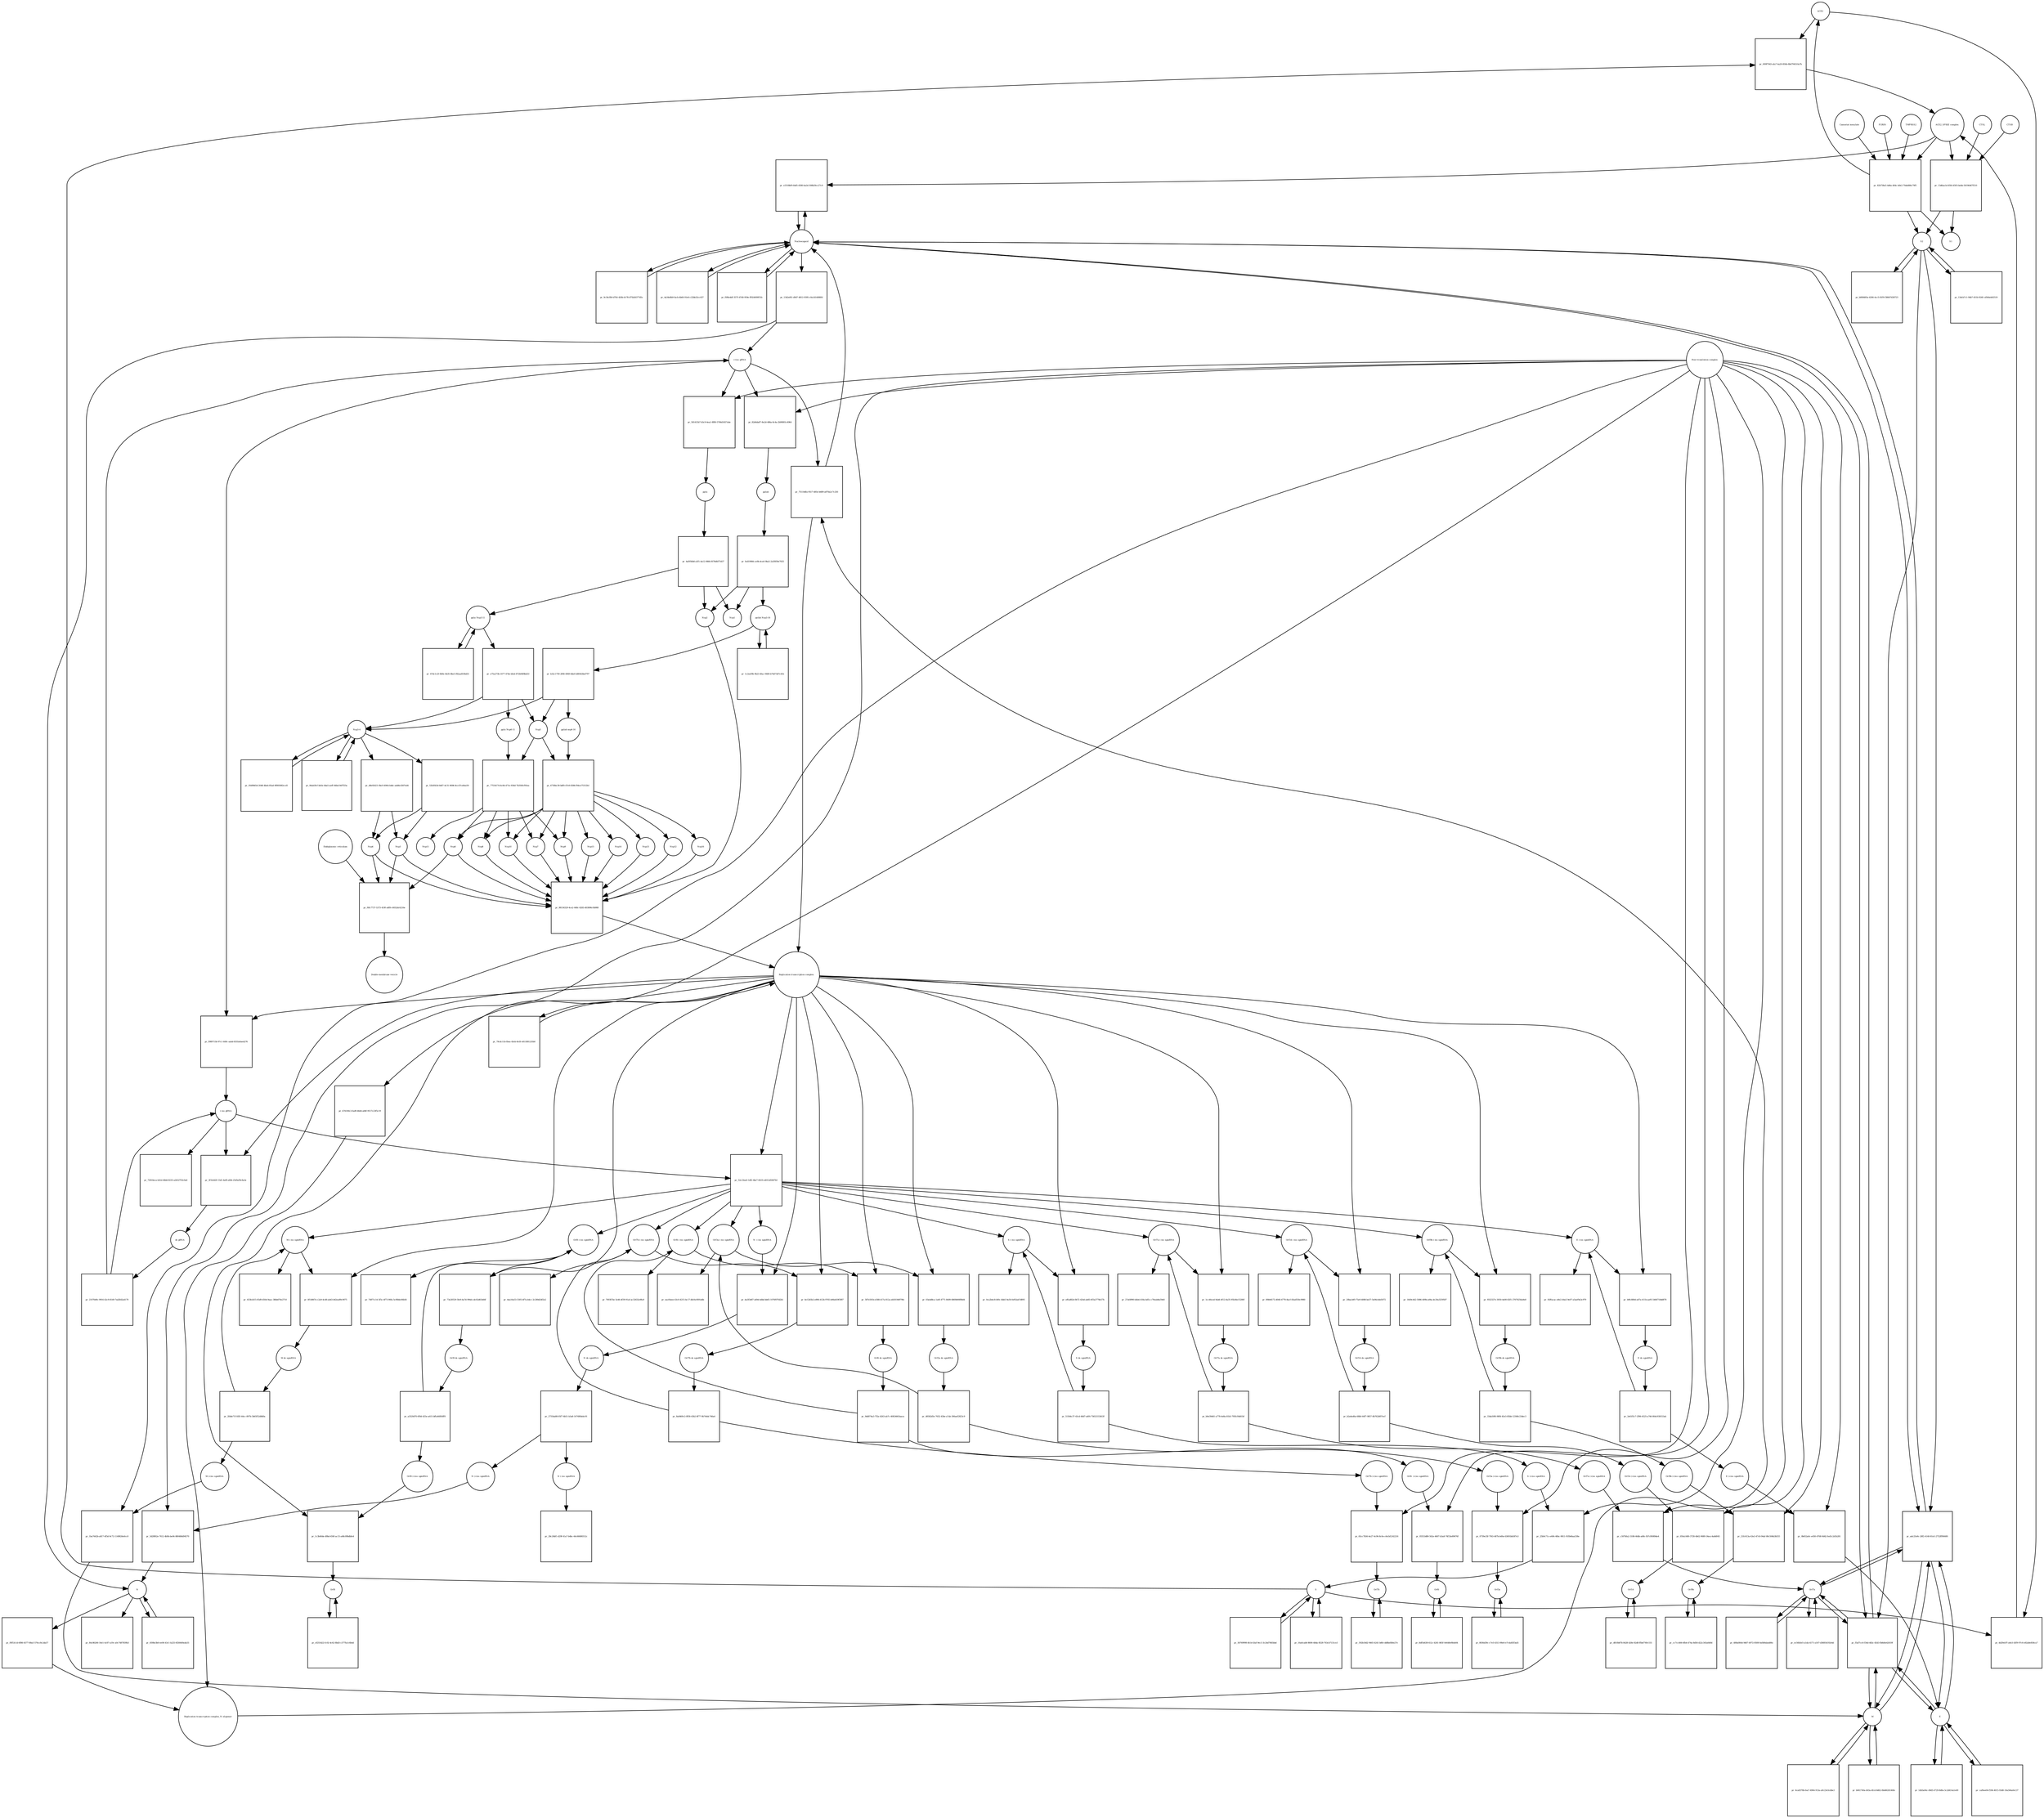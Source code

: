 strict digraph  {
ACE2 [annotation="", bipartite=0, cls=macromolecule, fontsize=4, label=ACE2, shape=circle];
"pr_009f7043-afa7-4a20-856b-8b4794510a7b" [annotation="", bipartite=1, cls=process, fontsize=4, label="pr_009f7043-afa7-4a20-856b-8b4794510a7b", shape=square];
"ACE2_SPIKE complex" [annotation="", bipartite=0, cls=complex, fontsize=4, label="ACE2_SPIKE complex", shape=circle];
S [annotation=urn_miriam_uniprot_P0DTC2, bipartite=0, cls=macromolecule, fontsize=4, label=S, shape=circle];
Nucleocapsid [annotation="urn_miriam_obo.go_GO%3A0019013", bipartite=0, cls=complex, fontsize=4, label=Nucleocapsid, shape=circle];
"pr_e3318bf9-64d5-4580-ba2d-308b29cc27c9" [annotation="", bipartite=1, cls=process, fontsize=4, label="pr_e3318bf9-64d5-4580-ba2d-308b29cc27c9", shape=square];
"pr_13d6aa1d-65fd-4503-bebb-56196467f210" [annotation="", bipartite=1, cls=process, fontsize=4, label="pr_13d6aa1d-65fd-4503-bebb-56196467f210", shape=square];
S2 [annotation=urn_miriam_interpro_IPR002552, bipartite=0, cls=macromolecule, fontsize=4, label=S2, shape=circle];
CTSB [annotation="", bipartite=0, cls=macromolecule, fontsize=4, label=CTSB, shape=circle];
CTSL [annotation="", bipartite=0, cls=macromolecule, fontsize=4, label=CTSL, shape=circle];
S1 [annotation=urn_miriam_interpro_IPR002551, bipartite=0, cls=macromolecule, fontsize=4, label=S1, shape=circle];
"pr_4d29eb7f-a6e3-43f9-97c6-e82a8e836ca7" [annotation="", bipartite=1, cls=process, fontsize=4, label="pr_4d29eb7f-a6e3-43f9-97c6-e82a8e836ca7", shape=square];
"pr_f5af7cc6-f34d-482c-8243-fb8d4e42619f" [annotation="", bipartite=1, cls=process, fontsize=4, label="pr_f5af7cc6-f34d-482c-8243-fb8d4e42619f", shape=square];
E [annotation=urn_miriam_uniprot_P0DTC4, bipartite=0, cls=macromolecule, fontsize=4, label=E, shape=circle];
M [annotation=urn_miriam_uniprot_P0DTC5, bipartite=0, cls=macromolecule, fontsize=4, label=M, shape=circle];
Orf7a [annotation=urn_miriam_uniprot_P0DTC7, bipartite=0, cls=macromolecule, fontsize=4, label=Orf7a, shape=circle];
"pr_1342ef61-d947-4812-9395-c0a1d14080fd" [annotation="", bipartite=1, cls=process, fontsize=4, label="pr_1342ef61-d947-4812-9395-c0a1d14080fd", shape=square];
"(+)ss gRNA" [annotation=urn_miriam_refseq_NC_045512, bipartite=0, cls="nucleic acid feature", fontsize=4, label="(+)ss gRNA", shape=circle];
N [annotation=urn_miriam_uniprot_P0DTC9, bipartite=0, cls="macromolecule multimer", fontsize=4, label=N, shape=circle];
"pr_9c34cfb9-d7b5-426b-b178-d75b26377d5c" [annotation="", bipartite=1, cls=process, fontsize=4, label="pr_9c34cfb9-d7b5-426b-b178-d75b26377d5c", shape=square];
"pr_4a34e8b9-facb-4b60-91e6-c22bb32cc437" [annotation="", bipartite=1, cls=process, fontsize=4, label="pr_4a34e8b9-facb-4b60-91e6-c22bb32cc437", shape=square];
"pr_84c86266-16e1-4c87-a19c-a0c7487839b3" [annotation="", bipartite=1, cls=process, fontsize=4, label="pr_84c86266-16e1-4c87-a19c-a0c7487839b3", shape=square];
"pr_659be3b0-ee06-43c1-b225-6f26649a4a55" [annotation="", bipartite=1, cls=process, fontsize=4, label="pr_659be3b0-ee06-43c1-b225-6f26649a4a55", shape=square];
"N (+)ss sgmRNA" [annotation=urn_miriam_ncbigene_43740575, bipartite=0, cls="nucleic acid feature", fontsize=4, label="N (+)ss sgmRNA", shape=circle];
"pr_5d28f62e-7612-4b9b-be04-880486d94570" [annotation="", bipartite=1, cls=process, fontsize=4, label="pr_5d28f62e-7612-4b9b-be04-880486d94570", shape=square];
"Host translation complex" [annotation="urn_miriam_obo.go_GO%3A0070992", bipartite=0, cls=complex, fontsize=4, label="Host translation complex", shape=circle];
"pr_f0f6e4df-3575-47d0-959e-ff024009f51b" [annotation="", bipartite=1, cls=process, fontsize=4, label="pr_f0f6e4df-3575-47d0-959e-ff024009f51b", shape=square];
"pr_82b738a5-4d6a-404c-b0e2-70de886c79f5" [annotation="", bipartite=1, cls=process, fontsize=4, label="pr_82b738a5-4d6a-404c-b0e2-70de886c79f5", shape=square];
FURIN [annotation="", bipartite=0, cls=macromolecule, fontsize=4, label=FURIN, shape=circle];
TMPRSS2 [annotation="", bipartite=0, cls=macromolecule, fontsize=4, label=TMPRSS2, shape=circle];
"Camostat mesylate" [annotation="urn_miriam_pubchem.compound_2536", bipartite=0, cls="simple chemical", fontsize=4, label="Camostat mesylate", shape=circle];
"pr_13dcb7c1-94b7-451b-924f-cd564eb02519" [annotation="", bipartite=1, cls=process, fontsize=4, label="pr_13dcb7c1-94b7-451b-924f-cd564eb02519", shape=square];
"Replication transcription complex_N oligomer" [annotation="", bipartite=0, cls=complex, fontsize=4, label="Replication transcription complex_N oligomer", shape=circle];
"pr_75110dfa-9517-485e-b689-a870a2c7c250" [annotation="", bipartite=1, cls=process, fontsize=4, label="pr_75110dfa-9517-485e-b689-a870a2c7c250", shape=square];
"Replication transcription complex" [annotation="", bipartite=0, cls=complex, fontsize=4, label="Replication transcription complex", shape=circle];
"pr_adc25e9c-28f2-4140-81e5-2752fff666f6" [annotation="", bipartite=1, cls=process, fontsize=4, label="pr_adc25e9c-28f2-4140-81e5-2752fff666f6", shape=square];
"pr_b808485a-4206-4cc5-81f9-f38607d38723" [annotation="", bipartite=1, cls=process, fontsize=4, label="pr_b808485a-4206-4cc5-81f9-f38607d38723", shape=square];
"pp1a Nsp3-11" [annotation=urn_miriam_uniprot_P0DTC1, bipartite=0, cls=macromolecule, fontsize=4, label="pp1a Nsp3-11", shape=circle];
"pr_e75a273b-1677-47de-bfed-872b04f8bd33" [annotation="", bipartite=1, cls=process, fontsize=4, label="pr_e75a273b-1677-47de-bfed-872b04f8bd33", shape=square];
"pp1a Nsp6-11" [annotation=urn_miriam_uniprot_P0DTC1, bipartite=0, cls=macromolecule, fontsize=4, label="pp1a Nsp6-11", shape=circle];
"Nsp3-4" [annotation="urn_miriam_ncbiprotein_YP_009725299|urn_miriam_ncbiprotein_YP_009725300", bipartite=0, cls=macromolecule, fontsize=4, label="Nsp3-4", shape=circle];
Nsp5 [annotation=urn_miriam_ncbiprotein_YP_009725301, bipartite=0, cls="macromolecule multimer", fontsize=4, label=Nsp5, shape=circle];
"Endoplasmic reticulum" [annotation="urn_miriam_obo.go_GO%3A0005783", bipartite=0, cls=complex, fontsize=4, label="Endoplasmic reticulum", shape=circle];
"pr_f6fc7737-5373-419f-a6f8-c6032dc6216e" [annotation="", bipartite=1, cls=process, fontsize=4, label="pr_f6fc7737-5373-419f-a6f8-c6032dc6216e", shape=square];
"Double-membrane vesicle" [annotation="urn_miriam_obo.go_GO%3A0039718", bipartite=0, cls=complex, fontsize=4, label="Double-membrane vesicle", shape=circle];
Nsp4 [annotation=urn_miriam_ncbiprotein_YP_009725300, bipartite=0, cls=macromolecule, fontsize=4, label=Nsp4, shape=circle];
Nsp3 [annotation=urn_miriam_ncbiprotein_YP_009725299, bipartite=0, cls=macromolecule, fontsize=4, label=Nsp3, shape=circle];
Nsp6 [annotation=urn_miriam_ncbiprotein_YP_009725302, bipartite=0, cls=macromolecule, fontsize=4, label=Nsp6, shape=circle];
"pr_47dc1c2f-0b9e-4b35-8be5-f82aa810bd31" [annotation="", bipartite=1, cls=process, fontsize=4, label="pr_47dc1c2f-0b9e-4b35-8be5-f82aa810bd31", shape=square];
"pr_93d9845d-2048-4beb-85ad-9f893082ccd1" [annotation="", bipartite=1, cls=process, fontsize=4, label="pr_93d9845d-2048-4beb-85ad-9f893082ccd1", shape=square];
"pp1ab Nsp3-16" [annotation=urn_miriam_uniprot_P0DTD1, bipartite=0, cls=macromolecule, fontsize=4, label="pp1ab Nsp3-16", shape=circle];
"pr_1c2eef0b-9b23-4fac-9480-b74d73d7c41b" [annotation="", bipartite=1, cls=process, fontsize=4, label="pr_1c2eef0b-9b23-4fac-9480-b74d73d7c41b", shape=square];
"pr_b32c1759-2f68-4949-8de0-b80443bef797" [annotation="", bipartite=1, cls=process, fontsize=4, label="pr_b32c1759-2f68-4949-8de0-b80443bef797", shape=square];
"pp1ab nsp6-16" [annotation=urn_miriam_uniprot_P0DTD1, bipartite=0, cls=macromolecule, fontsize=4, label="pp1ab nsp6-16", shape=circle];
"pr_6ca8378b-fea7-4964-913a-a9c23e5cdbe3" [annotation="", bipartite=1, cls=process, fontsize=4, label="pr_6ca8378b-fea7-4964-913a-a9c23e5cdbe3", shape=square];
"pr_1db5a04c-49d5-4729-8d0a-5c2d414a1e49" [annotation="", bipartite=1, cls=process, fontsize=4, label="pr_1db5a04c-49d5-4729-8d0a-5c2d414a1e49", shape=square];
"pr_16a0cab8-8606-48da-8528-763cb7131ce3" [annotation="", bipartite=1, cls=process, fontsize=4, label="pr_16a0cab8-8606-48da-8528-763cb7131ce3", shape=square];
"pr_b061740a-b03a-4fcd-8d62-0bd4626146fe" [annotation="", bipartite=1, cls=process, fontsize=4, label="pr_b061740a-b03a-4fcd-8d62-0bd4626146fe", shape=square];
"pr_caf6ee04-f594-4015-93d0-10a564a0e137" [annotation="", bipartite=1, cls=process, fontsize=4, label="pr_caf6ee04-f594-4015-93d0-10a564a0e137", shape=square];
"pr_56769998-4fcb-43af-9ec3-3c24d7845bbd" [annotation="", bipartite=1, cls=process, fontsize=4, label="pr_56769998-4fcb-43af-9ec3-3c24d7845bbd", shape=square];
"pr_488a0844-9d67-4972-8508-0a0b9aba486c" [annotation="", bipartite=1, cls=process, fontsize=4, label="pr_488a0844-9d67-4972-8508-0a0b9aba486c", shape=square];
Orf6 [annotation=urn_miriam_uniprot_P0DTC6, bipartite=0, cls=macromolecule, fontsize=4, label=Orf6, shape=circle];
"pr_8df5d438-612c-4261-865f-0e648e9b4e84" [annotation="", bipartite=1, cls=process, fontsize=4, label="pr_8df5d438-612c-4261-865f-0e648e9b4e84", shape=square];
Orf3a [annotation=urn_miriam_uniprot_P0DTC3, bipartite=0, cls=macromolecule, fontsize=4, label=Orf3a, shape=circle];
"pr_8036d39c-c7e5-4313-98e6-e7c4a83f3ad1" [annotation="", bipartite=1, cls=process, fontsize=4, label="pr_8036d39c-c7e5-4313-98e6-e7c4a83f3ad1", shape=square];
Orf8 [annotation=urn_miriam_uniprot_P0DTC8, bipartite=0, cls=macromolecule, fontsize=4, label=Orf8, shape=circle];
"pr_ef255422-fc02-4c62-8bd3-c377fa1c6b4d" [annotation="", bipartite=1, cls=process, fontsize=4, label="pr_ef255422-fc02-4c62-8bd3-c377fa1c6b4d", shape=square];
Orf9b [annotation=urn_miriam_uniprot_P0DTD2, bipartite=0, cls=macromolecule, fontsize=4, label=Orf9b, shape=circle];
"pr_cc7cc466-6fb4-474a-8d56-d22c345a0d0d" [annotation="", bipartite=1, cls=process, fontsize=4, label="pr_cc7cc466-6fb4-474a-8d56-d22c345a0d0d", shape=square];
Orf14 [annotation=urn_miriam_uniprot_P0DTD3, bipartite=0, cls=macromolecule, fontsize=4, label=Orf14, shape=circle];
"pr_d810b87b-8428-428e-82d8-ffbef749c155" [annotation="", bipartite=1, cls=process, fontsize=4, label="pr_d810b87b-8428-428e-82d8-ffbef749c155", shape=square];
Orf7b [annotation=urn_miriam_uniprot_P0DTD8, bipartite=0, cls=macromolecule, fontsize=4, label=Orf7b, shape=circle];
"pr_592b18d2-9465-4241-b8fe-dd8befb6e27e" [annotation="", bipartite=1, cls=process, fontsize=4, label="pr_592b18d2-9465-4241-b8fe-dd8befb6e27e", shape=square];
"pr_ec56b5e5-a1da-4171-a167-d36854192e4d" [annotation="", bipartite=1, cls=process, fontsize=4, label="pr_ec56b5e5-a1da-4171-a167-d36854192e4d", shape=square];
"M (+)ss sgmRNA" [annotation="", bipartite=0, cls="nucleic acid feature", fontsize=4, label="M (+)ss sgmRNA", shape=circle];
"pr_1ba7442b-a817-4f5d-9c72-1149826e0cc0" [annotation="", bipartite=1, cls=process, fontsize=4, label="pr_1ba7442b-a817-4f5d-9c72-1149826e0cc0", shape=square];
"E (+)ss sgmRNA" [annotation="", bipartite=0, cls="nucleic acid feature", fontsize=4, label="E (+)ss sgmRNA", shape=circle];
"pr_0b652a0c-e450-4768-9d42-fed1c2d1b281" [annotation="", bipartite=1, cls=process, fontsize=4, label="pr_0b652a0c-e450-4768-9d42-fed1c2d1b281", shape=square];
"S (+)ss sgmRNA" [annotation="", bipartite=0, cls="nucleic acid feature", fontsize=4, label="S (+)ss sgmRNA", shape=circle];
"pr_25b9c71c-e404-40bc-9811-91fb46aa538e" [annotation="", bipartite=1, cls=process, fontsize=4, label="pr_25b9c71c-e404-40bc-9811-91fb46aa538e", shape=square];
"Orf7a (+)ss sgmRNA" [annotation="", bipartite=0, cls="nucleic acid feature", fontsize=4, label="Orf7a (+)ss sgmRNA", shape=circle];
"pr_c507bfa2-3188-46db-a68c-fb7cf6089de4" [annotation="", bipartite=1, cls=process, fontsize=4, label="pr_c507bfa2-3188-46db-a68c-fb7cf6089de4", shape=square];
"Orf6  (+)ss sgmRNA" [annotation="", bipartite=0, cls="nucleic acid feature", fontsize=4, label="Orf6  (+)ss sgmRNA", shape=circle];
"pr_05553d80-562e-4607-b3a8-76f33e89676f" [annotation="", bipartite=1, cls=process, fontsize=4, label="pr_05553d80-562e-4607-b3a8-76f33e89676f", shape=square];
"Orf3a (+)ss sgmRNA" [annotation="", bipartite=0, cls="nucleic acid feature", fontsize=4, label="Orf3a (+)ss sgmRNA", shape=circle];
"pr_0739e35f-7f43-487b-b49a-63691bb587e3" [annotation="", bipartite=1, cls=process, fontsize=4, label="pr_0739e35f-7f43-487b-b49a-63691bb587e3", shape=square];
"Orf8 (+)ss sgmRNA" [annotation="", bipartite=0, cls="nucleic acid feature", fontsize=4, label="Orf8 (+)ss sgmRNA", shape=circle];
"pr_1c3b40de-d9bd-456f-ac15-a48c89bdbfe4" [annotation="", bipartite=1, cls=process, fontsize=4, label="pr_1c3b40de-d9bd-456f-ac15-a48c89bdbfe4", shape=square];
"Orf9b (+)ss sgmRNA" [annotation="", bipartite=0, cls="nucleic acid feature", fontsize=4, label="Orf9b (+)ss sgmRNA", shape=circle];
"pr_21fc613a-43e3-47c8-94af-80c504b3b555" [annotation="", bipartite=1, cls=process, fontsize=4, label="pr_21fc613a-43e3-47c8-94af-80c504b3b555", shape=square];
"Orf14 (+)ss sgmRNA" [annotation="", bipartite=0, cls="nucleic acid feature", fontsize=4, label="Orf14 (+)ss sgmRNA", shape=circle];
"pr_050a1480-3728-4b62-9689-34ecc4a8d045" [annotation="", bipartite=1, cls=process, fontsize=4, label="pr_050a1480-3728-4b62-9689-34ecc4a8d045", shape=square];
"Orf7b (+)ss sgmRNA" [annotation="", bipartite=0, cls="nucleic acid feature", fontsize=4, label="Orf7b (+)ss sgmRNA", shape=circle];
"pr_65cc7b56-4e27-4c96-8c0e-c6e5d1242216" [annotation="", bipartite=1, cls=process, fontsize=4, label="pr_65cc7b56-4e27-4c96-8c0e-c6e5d1242216", shape=square];
"(-)ss gRNA" [annotation=urn_miriam_refseq_NC_045512, bipartite=0, cls="nucleic acid feature", fontsize=4, label="(-)ss gRNA", shape=circle];
"pr_72816eca-b41d-48dd-8235-a2b52703c0a6" [annotation="", bipartite=1, cls=process, fontsize=4, label="pr_72816eca-b41d-48dd-8235-a2b52703c0a6", shape=square];
"pr_f0f53c1d-6f86-4577-88a5-576cc8c2da57" [annotation="", bipartite=1, cls=process, fontsize=4, label="pr_f0f53c1d-6f86-4577-88a5-576cc8c2da57", shape=square];
"pr_f989715b-97c1-449c-aabd-8355a6aed276" [annotation="", bipartite=1, cls=process, fontsize=4, label="pr_f989715b-97c1-449c-aabd-8355a6aed276", shape=square];
"M (-)ss sgmRNA" [annotation=urn_miriam_ncbigene_43740571, bipartite=0, cls="nucleic acid feature", fontsize=4, label="M (-)ss sgmRNA", shape=circle];
"pr_633b1d15-65d9-450d-9aac-38bb676e2710" [annotation="", bipartite=1, cls=process, fontsize=4, label="pr_633b1d15-65d9-450d-9aac-38bb676e2710", shape=square];
"E (-)ss sgmRNA" [annotation=urn_miriam_ncbigene_43740570, bipartite=0, cls="nucleic acid feature", fontsize=4, label="E (-)ss sgmRNA", shape=circle];
"pr_92ffacac-e8e2-44a5-9e07-a5aef9a3c979" [annotation="", bipartite=1, cls=process, fontsize=4, label="pr_92ffacac-e8e2-44a5-9e07-a5aef9a3c979", shape=square];
"S (-)ss sgmRNA" [annotation="", bipartite=0, cls="nucleic acid feature", fontsize=4, label="S (-)ss sgmRNA", shape=circle];
"pr_0ca2b4c8-bf0c-4bb5-9a50-fef02ab7d895" [annotation="", bipartite=1, cls=process, fontsize=4, label="pr_0ca2b4c8-bf0c-4bb5-9a50-fef02ab7d895", shape=square];
"Orf7a (-)ss sgmRNA" [annotation="", bipartite=0, cls="nucleic acid feature", fontsize=4, label="Orf7a (-)ss sgmRNA", shape=circle];
"pr_27afd990-b4b4-418a-bd5c-c70eab8a59e8" [annotation="", bipartite=1, cls=process, fontsize=4, label="pr_27afd990-b4b4-418a-bd5c-c70eab8a59e8", shape=square];
"Orf6 (-)ss sgmRNA" [annotation="", bipartite=0, cls="nucleic acid feature", fontsize=4, label="Orf6 (-)ss sgmRNA", shape=circle];
"pr_7693f35e-5e46-4f39-91af-ac32632e9fa9" [annotation="", bipartite=1, cls=process, fontsize=4, label="pr_7693f35e-5e46-4f39-91af-ac32632e9fa9", shape=square];
"Orf3a (-)ss sgmRNA" [annotation="", bipartite=0, cls="nucleic acid feature", fontsize=4, label="Orf3a (-)ss sgmRNA", shape=circle];
"pr_eacf4eee-43c0-4215-bc17-db16cf691ddb" [annotation="", bipartite=1, cls=process, fontsize=4, label="pr_eacf4eee-43c0-4215-bc17-db16cf691ddb", shape=square];
"Orf8 (-)ss sgmRNA" [annotation="", bipartite=0, cls="nucleic acid feature", fontsize=4, label="Orf8 (-)ss sgmRNA", shape=circle];
"pr_74871c14-5f5c-4f73-90fa-5cf68dc06b56" [annotation="", bipartite=1, cls=process, fontsize=4, label="pr_74871c14-5f5c-4f73-90fa-5cf68dc06b56", shape=square];
"Orf9b (-)ss sgmRNA" [annotation="", bipartite=0, cls="nucleic acid feature", fontsize=4, label="Orf9b (-)ss sgmRNA", shape=circle];
"pr_1649c442-5086-409b-a06a-dc20a3259587" [annotation="", bipartite=1, cls=process, fontsize=4, label="pr_1649c442-5086-409b-a06a-dc20a3259587", shape=square];
"Orf14 (-)ss sgmRNA" [annotation="", bipartite=0, cls="nucleic acid feature", fontsize=4, label="Orf14 (-)ss sgmRNA", shape=circle];
"pr_89b9d172-d048-4778-8acf-83ad550c9980" [annotation="", bipartite=1, cls=process, fontsize=4, label="pr_89b9d172-d048-4778-8acf-83ad550c9980", shape=square];
"Orf7b (-)ss sgmRNA" [annotation="", bipartite=0, cls="nucleic acid feature", fontsize=4, label="Orf7b (-)ss sgmRNA", shape=circle];
"pr_4ea16a53-5305-4f7a-b4cc-2c280d24f2e2" [annotation="", bipartite=1, cls=process, fontsize=4, label="pr_4ea16a53-5305-4f7a-b4cc-2c280d24f2e2", shape=square];
"pr_3f1b3d2f-15d1-4ef8-afb4-25d5ef9c8a3e" [annotation="", bipartite=1, cls=process, fontsize=4, label="pr_3f1b3d2f-15d1-4ef8-afb4-25d5ef9c8a3e", shape=square];
"ds gRNA" [annotation=urn_miriam_refseq_NC_045512, bipartite=0, cls="nucleic acid feature", fontsize=4, label="ds gRNA", shape=circle];
"pr_0f14867e-c2a9-4c48-ab43-b62ea89c9075" [annotation="", bipartite=1, cls=process, fontsize=4, label="pr_0f14867e-c2a9-4c48-ab43-b62ea89c9075", shape=square];
"M ds sgmRNA" [annotation="", bipartite=0, cls="nucleic acid feature", fontsize=4, label="M ds sgmRNA", shape=circle];
"pr_b9fc880d-a67a-411b-aa95-5466718dd878" [annotation="", bipartite=1, cls=process, fontsize=4, label="pr_b9fc880d-a67a-411b-aa95-5466718dd878", shape=square];
"E ds sgmRNA" [annotation="", bipartite=0, cls="nucleic acid feature", fontsize=4, label="E ds sgmRNA", shape=circle];
"pr_effad82d-0b72-424d-ab83-6f3a3778e57b" [annotation="", bipartite=1, cls=process, fontsize=4, label="pr_effad82d-0b72-424d-ab83-6f3a3778e57b", shape=square];
"S ds sgmRNA" [annotation="", bipartite=0, cls="nucleic acid feature", fontsize=4, label="S ds sgmRNA", shape=circle];
"pr_1cc46ced-9ab6-4f12-8a35-95b36e15280f" [annotation="", bipartite=1, cls=process, fontsize=4, label="pr_1cc46ced-9ab6-4f12-8a35-95b36e15280f", shape=square];
"Orf7a ds sgmRNA" [annotation="", bipartite=0, cls="nucleic acid feature", fontsize=4, label="Orf7a ds sgmRNA", shape=circle];
"pr_587e501b-e588-417a-812a-eb5019d979fe" [annotation="", bipartite=1, cls=process, fontsize=4, label="pr_587e501b-e588-417a-812a-eb5019d979fe", shape=square];
"Orf6 ds sgmRNA" [annotation="", bipartite=0, cls="nucleic acid feature", fontsize=4, label="Orf6 ds sgmRNA", shape=circle];
"pr_03a4d8ca-1a6f-4771-8409-6869b90f88d4" [annotation="", bipartite=1, cls=process, fontsize=4, label="pr_03a4d8ca-1a6f-4771-8409-6869b90f88d4", shape=square];
"Orf3a ds sgmRNA" [annotation="", bipartite=0, cls="nucleic acid feature", fontsize=4, label="Orf3a ds sgmRNA", shape=circle];
"pr_73e20529-5fe9-4a7d-994d-cdc02d61b66f" [annotation="", bipartite=1, cls=process, fontsize=4, label="pr_73e20529-5fe9-4a7d-994d-cdc02d61b66f", shape=square];
"Orf8 ds sgmRNA" [annotation="", bipartite=0, cls="nucleic acid feature", fontsize=4, label="Orf8 ds sgmRNA", shape=circle];
"pr_f032327e-3050-4e00-82f1-27676256a9e8" [annotation="", bipartite=1, cls=process, fontsize=4, label="pr_f032327e-3050-4e00-82f1-27676256a9e8", shape=square];
"Orf9b ds sgmRNA" [annotation="", bipartite=0, cls="nucleic acid feature", fontsize=4, label="Orf9b ds sgmRNA", shape=circle];
"pr_20bacbf0-75e9-4088-be57-5e06cb4d1872" [annotation="", bipartite=1, cls=process, fontsize=4, label="pr_20bacbf0-75e9-4088-be57-5e06cb4d1872", shape=square];
"Orf14 ds sgmRNA" [annotation="", bipartite=0, cls="nucleic acid feature", fontsize=4, label="Orf14 ds sgmRNA", shape=circle];
"pr_6e12b5b2-e896-412b-9745-b06eb59f3f87" [annotation="", bipartite=1, cls=process, fontsize=4, label="pr_6e12b5b2-e896-412b-9745-b06eb59f3f87", shape=square];
"Orf7b ds sgmRNA" [annotation="", bipartite=0, cls="nucleic acid feature", fontsize=4, label="Orf7b ds sgmRNA", shape=circle];
"pr_21070d9c-9916-42c9-8149-7ad2fd2a4170" [annotation="", bipartite=1, cls=process, fontsize=4, label="pr_21070d9c-9916-42c9-8149-7ad2fd2a4170", shape=square];
"pr_2fdde71f-fd5f-44cc-897b-3b65f52d8d0a" [annotation="", bipartite=1, cls=process, fontsize=4, label="pr_2fdde71f-fd5f-44cc-897b-3b65f52d8d0a", shape=square];
"pr_2e61f5c7-2f96-4525-a746-80dc938153ab" [annotation="", bipartite=1, cls=process, fontsize=4, label="pr_2e61f5c7-2f96-4525-a746-80dc938153ab", shape=square];
"pr_51564c37-43cd-48d7-a6f4-75652153b53f" [annotation="", bipartite=1, cls=process, fontsize=4, label="pr_51564c37-43cd-48d7-a6f4-75652153b53f", shape=square];
"pr_b9e39d41-a778-4e8a-81b5-795fcf4d61bf" [annotation="", bipartite=1, cls=process, fontsize=4, label="pr_b9e39d41-a778-4e8a-81b5-795fcf4d61bf", shape=square];
"pr_9dd074a3-7f2a-4263-ab7c-40824663aaca" [annotation="", bipartite=1, cls=process, fontsize=4, label="pr_9dd074a3-7f2a-4263-ab7c-40824663aaca", shape=square];
"pr_48582d5e-7652-43be-a7ab-306aef2823c9" [annotation="", bipartite=1, cls=process, fontsize=4, label="pr_48582d5e-7652-43be-a7ab-306aef2823c9", shape=square];
"pr_a3520d70-0f0d-425e-a615-bffa46856ff0" [annotation="", bipartite=1, cls=process, fontsize=4, label="pr_a3520d70-0f0d-425e-a615-bffa46856ff0", shape=square];
"pr_33da50f6-98f4-43e3-85bb-12368c23dec3" [annotation="", bipartite=1, cls=process, fontsize=4, label="pr_33da50f6-98f4-43e3-85bb-12368c23dec3", shape=square];
"pr_b2a6ed6a-68b0-44f7-9857-8b762bf07ecf" [annotation="", bipartite=1, cls=process, fontsize=4, label="pr_b2a6ed6a-68b0-44f7-9857-8b762bf07ecf", shape=square];
"pr_8a8469c2-8f58-43b2-8f77-9b744dc746a4" [annotation="", bipartite=1, cls=process, fontsize=4, label="pr_8a8469c2-8f58-43b2-8f77-9b744dc746a4", shape=square];
"N  (-)ss sgmRNA" [annotation=urn_miriam_ncbigene_43740575, bipartite=0, cls="nucleic acid feature", fontsize=4, label="N  (-)ss sgmRNA", shape=circle];
"pr_da3f3d67-a69d-4dbd-bb65-1076f07fd2b1" [annotation="", bipartite=1, cls=process, fontsize=4, label="pr_da3f3d67-a69d-4dbd-bb65-1076f07fd2b1", shape=square];
"N ds sgmRNA" [annotation="", bipartite=0, cls="nucleic acid feature", fontsize=4, label="N ds sgmRNA", shape=circle];
"pr_2735da88-05f7-4b51-b3a8-14749fdebc91" [annotation="", bipartite=1, cls=process, fontsize=4, label="pr_2735da88-05f7-4b51-b3a8-14749fdebc91", shape=square];
"N (-)ss sgmRNA" [annotation="", bipartite=0, cls="nucleic acid feature", fontsize=4, label="N (-)ss sgmRNA", shape=circle];
pp1ab [annotation=urn_miriam_uniprot_P0DTD1, bipartite=0, cls=macromolecule, fontsize=4, label=pp1ab, shape=circle];
"pr_fed19984-ce9b-4ce0-9ba5-2a5f859e7025" [annotation="", bipartite=1, cls=process, fontsize=4, label="pr_fed19984-ce9b-4ce0-9ba5-2a5f859e7025", shape=square];
Nsp2 [annotation=urn_miriam_ncbiprotein_YP_009725298, bipartite=0, cls=macromolecule, fontsize=4, label=Nsp2, shape=circle];
Nsp1 [annotation=urn_miriam_ncbiprotein_YP_009725297, bipartite=0, cls=macromolecule, fontsize=4, label=Nsp1, shape=circle];
pp1a [annotation=urn_miriam_uniprot_P0DTC1, bipartite=0, cls=macromolecule, fontsize=4, label=pp1a, shape=circle];
"pr_4af956b8-a5f1-4a12-9866-f678dfd75437" [annotation="", bipartite=1, cls=process, fontsize=4, label="pr_4af956b8-a5f1-4a12-9866-f678dfd75437", shape=square];
"pr_06ab3fcf-bb5e-4ba5-aeff-84be19d7f25a" [annotation="", bipartite=1, cls=process, fontsize=4, label="pr_06ab3fcf-bb5e-4ba5-aeff-84be19d7f25a", shape=square];
"pr_d8e92421-0bc9-4904-b4dc-add6cd307ed4" [annotation="", bipartite=1, cls=process, fontsize=4, label="pr_d8e92421-0bc9-4904-b4dc-add6cd307ed4", shape=square];
"pr_52b3f43d-0d47-4c31-9696-8cc47ce8ea59" [annotation="", bipartite=1, cls=process, fontsize=4, label="pr_52b3f43d-0d47-4c31-9696-8cc47ce8ea59", shape=square];
"pr_77534174-6c84-471e-936d-7b350fcf95ea" [annotation="", bipartite=1, cls=process, fontsize=4, label="pr_77534174-6c84-471e-936d-7b350fcf95ea", shape=square];
Nsp7 [annotation=urn_miriam_ncbiprotein_YP_009725303, bipartite=0, cls=macromolecule, fontsize=4, label=Nsp7, shape=circle];
Nsp8 [annotation=urn_miriam_ncbiprotein_YP_009725304, bipartite=0, cls=macromolecule, fontsize=4, label=Nsp8, shape=circle];
Nsp9 [annotation=urn_miriam_ncbiprotein_YP_009725305, bipartite=0, cls=macromolecule, fontsize=4, label=Nsp9, shape=circle];
Nsp10 [annotation=urn_miriam_ncbiprotein_YP_009725306, bipartite=0, cls=macromolecule, fontsize=4, label=Nsp10, shape=circle];
Nsp11 [annotation=urn_miriam_ncbiprotein_YP_009725312, bipartite=0, cls=macromolecule, fontsize=4, label=Nsp11, shape=circle];
"pr_6730bc39-bdf0-47e9-8386-f94ce75312b1" [annotation="", bipartite=1, cls=process, fontsize=4, label="pr_6730bc39-bdf0-47e9-8386-f94ce75312b1", shape=square];
Nsp13 [annotation=urn_miriam_ncbiprotein_YP_009725308, bipartite=0, cls=macromolecule, fontsize=4, label=Nsp13, shape=circle];
Nsp12 [annotation=urn_miriam_ncbiprotein_YP_009725307, bipartite=0, cls=macromolecule, fontsize=4, label=Nsp12, shape=circle];
Nsp16 [annotation=urn_miriam_ncbiprotein_YP_009725311, bipartite=0, cls=macromolecule, fontsize=4, label=Nsp16, shape=circle];
Nsp15 [annotation=urn_miriam_ncbiprotein_YP_009725310, bipartite=0, cls=macromolecule, fontsize=4, label=Nsp15, shape=circle];
Nsp14 [annotation=urn_miriam_ncbiprotein_YP_009725309, bipartite=0, cls=macromolecule, fontsize=4, label=Nsp14, shape=circle];
"pr_98156329-4ce2-448c-8283-d03806c0b988" [annotation="", bipartite=1, cls=process, fontsize=4, label="pr_98156329-4ce2-448c-8283-d03806c0b988", shape=square];
"pr_581415b7-b5c9-4ea1-8f80-5766d1657a6e" [annotation="", bipartite=1, cls=process, fontsize=4, label="pr_581415b7-b5c9-4ea1-8f80-5766d1657a6e", shape=square];
"pr_82d4da87-8e2d-486a-8c4a-2b90801c4964" [annotation="", bipartite=1, cls=process, fontsize=4, label="pr_82d4da87-8e2d-486a-8c4a-2b90801c4964", shape=square];
"pr_28c24bf1-d29f-41a7-b4bc-44c66680312c" [annotation="", bipartite=1, cls=process, fontsize=4, label="pr_28c24bf1-d29f-41a7-b4bc-44c66680312c", shape=square];
"pr_79cdc11b-fbea-45eb-8e5f-e811881235b0" [annotation="", bipartite=1, cls=process, fontsize=4, label="pr_79cdc11b-fbea-45eb-8e5f-e811881235b0", shape=square];
"pr_b74100c3-fad9-46d4-a66f-9517c23f5c19" [annotation="", bipartite=1, cls=process, fontsize=4, label="pr_b74100c3-fad9-46d4-a66f-9517c23f5c19", shape=square];
"pr_52c23ea0-1df2-4be7-8419-e4012d5847b5" [annotation="", bipartite=1, cls=process, fontsize=4, label="pr_52c23ea0-1df2-4be7-8419-e4012d5847b5", shape=square];
ACE2 -> "pr_009f7043-afa7-4a20-856b-8b4794510a7b"  [annotation="", interaction_type=consumption];
ACE2 -> "pr_4d29eb7f-a6e3-43f9-97c6-e82a8e836ca7"  [annotation="", interaction_type=consumption];
"pr_009f7043-afa7-4a20-856b-8b4794510a7b" -> "ACE2_SPIKE complex"  [annotation="", interaction_type=production];
"ACE2_SPIKE complex" -> "pr_e3318bf9-64d5-4580-ba2d-308b29cc27c9"  [annotation="urn_miriam_pubmed_32142651|urn_miriam_pubmed_32094589|urn_miriam_taxonomy_2697049", interaction_type=stimulation];
"ACE2_SPIKE complex" -> "pr_13d6aa1d-65fd-4503-bebb-56196467f210"  [annotation="", interaction_type=consumption];
"ACE2_SPIKE complex" -> "pr_82b738a5-4d6a-404c-b0e2-70de886c79f5"  [annotation="", interaction_type=consumption];
S -> "pr_009f7043-afa7-4a20-856b-8b4794510a7b"  [annotation="", interaction_type=consumption];
S -> "pr_4d29eb7f-a6e3-43f9-97c6-e82a8e836ca7"  [annotation="", interaction_type=consumption];
S -> "pr_16a0cab8-8606-48da-8528-763cb7131ce3"  [annotation="", interaction_type=consumption];
S -> "pr_56769998-4fcb-43af-9ec3-3c24d7845bbd"  [annotation="", interaction_type=consumption];
Nucleocapsid -> "pr_e3318bf9-64d5-4580-ba2d-308b29cc27c9"  [annotation="", interaction_type=consumption];
Nucleocapsid -> "pr_f5af7cc6-f34d-482c-8243-fb8d4e42619f"  [annotation="", interaction_type=consumption];
Nucleocapsid -> "pr_1342ef61-d947-4812-9395-c0a1d14080fd"  [annotation="", interaction_type=consumption];
Nucleocapsid -> "pr_9c34cfb9-d7b5-426b-b178-d75b26377d5c"  [annotation="", interaction_type=consumption];
Nucleocapsid -> "pr_4a34e8b9-facb-4b60-91e6-c22bb32cc437"  [annotation="", interaction_type=consumption];
Nucleocapsid -> "pr_f0f6e4df-3575-47d0-959e-ff024009f51b"  [annotation="", interaction_type=consumption];
Nucleocapsid -> "pr_adc25e9c-28f2-4140-81e5-2752fff666f6"  [annotation="", interaction_type=consumption];
"pr_e3318bf9-64d5-4580-ba2d-308b29cc27c9" -> Nucleocapsid  [annotation="", interaction_type=production];
"pr_13d6aa1d-65fd-4503-bebb-56196467f210" -> S2  [annotation="", interaction_type=production];
"pr_13d6aa1d-65fd-4503-bebb-56196467f210" -> S1  [annotation="", interaction_type=production];
S2 -> "pr_f5af7cc6-f34d-482c-8243-fb8d4e42619f"  [annotation="urn_miriam_pubmed_32142651|urn_miriam_pubmed_32094589|urn_miriam_pubmed_32047258|urn_miriam_taxonomy_2697049", interaction_type=stimulation];
S2 -> "pr_13dcb7c1-94b7-451b-924f-cd564eb02519"  [annotation="", interaction_type=consumption];
S2 -> "pr_adc25e9c-28f2-4140-81e5-2752fff666f6"  [annotation="urn_miriam_pubmed_32142651|urn_miriam_pubmed_32047258|urn_miriam_taxonomy_2697049", interaction_type=stimulation];
S2 -> "pr_b808485a-4206-4cc5-81f9-f38607d38723"  [annotation="", interaction_type=consumption];
CTSB -> "pr_13d6aa1d-65fd-4503-bebb-56196467f210"  [annotation="urn_miriam_pubmed_32142651|urn_miriam_taxonomy_2697049", interaction_type=catalysis];
CTSL -> "pr_13d6aa1d-65fd-4503-bebb-56196467f210"  [annotation="urn_miriam_pubmed_32142651|urn_miriam_taxonomy_2697049", interaction_type=catalysis];
"pr_4d29eb7f-a6e3-43f9-97c6-e82a8e836ca7" -> "ACE2_SPIKE complex"  [annotation="", interaction_type=production];
"pr_f5af7cc6-f34d-482c-8243-fb8d4e42619f" -> Nucleocapsid  [annotation="", interaction_type=production];
"pr_f5af7cc6-f34d-482c-8243-fb8d4e42619f" -> E  [annotation="", interaction_type=production];
"pr_f5af7cc6-f34d-482c-8243-fb8d4e42619f" -> M  [annotation="", interaction_type=production];
"pr_f5af7cc6-f34d-482c-8243-fb8d4e42619f" -> Orf7a  [annotation="", interaction_type=production];
E -> "pr_f5af7cc6-f34d-482c-8243-fb8d4e42619f"  [annotation="", interaction_type=consumption];
E -> "pr_adc25e9c-28f2-4140-81e5-2752fff666f6"  [annotation="", interaction_type=consumption];
E -> "pr_1db5a04c-49d5-4729-8d0a-5c2d414a1e49"  [annotation="", interaction_type=consumption];
E -> "pr_caf6ee04-f594-4015-93d0-10a564a0e137"  [annotation="", interaction_type=consumption];
M -> "pr_f5af7cc6-f34d-482c-8243-fb8d4e42619f"  [annotation="", interaction_type=consumption];
M -> "pr_adc25e9c-28f2-4140-81e5-2752fff666f6"  [annotation="", interaction_type=consumption];
M -> "pr_6ca8378b-fea7-4964-913a-a9c23e5cdbe3"  [annotation="", interaction_type=consumption];
M -> "pr_b061740a-b03a-4fcd-8d62-0bd4626146fe"  [annotation="", interaction_type=consumption];
Orf7a -> "pr_f5af7cc6-f34d-482c-8243-fb8d4e42619f"  [annotation="", interaction_type=consumption];
Orf7a -> "pr_adc25e9c-28f2-4140-81e5-2752fff666f6"  [annotation="", interaction_type=consumption];
Orf7a -> "pr_488a0844-9d67-4972-8508-0a0b9aba486c"  [annotation="", interaction_type=consumption];
Orf7a -> "pr_ec56b5e5-a1da-4171-a167-d36854192e4d"  [annotation="", interaction_type=consumption];
"pr_1342ef61-d947-4812-9395-c0a1d14080fd" -> "(+)ss gRNA"  [annotation="", interaction_type=production];
"pr_1342ef61-d947-4812-9395-c0a1d14080fd" -> N  [annotation="", interaction_type=production];
"(+)ss gRNA" -> "pr_75110dfa-9517-485e-b689-a870a2c7c250"  [annotation="", interaction_type=consumption];
"(+)ss gRNA" -> "pr_f989715b-97c1-449c-aabd-8355a6aed276"  [annotation="", interaction_type=consumption];
"(+)ss gRNA" -> "pr_581415b7-b5c9-4ea1-8f80-5766d1657a6e"  [annotation="", interaction_type=consumption];
"(+)ss gRNA" -> "pr_82d4da87-8e2d-486a-8c4a-2b90801c4964"  [annotation="", interaction_type=consumption];
N -> "pr_84c86266-16e1-4c87-a19c-a0c7487839b3"  [annotation="", interaction_type=consumption];
N -> "pr_659be3b0-ee06-43c1-b225-6f26649a4a55"  [annotation="", interaction_type=consumption];
N -> "pr_f0f53c1d-6f86-4577-88a5-576cc8c2da57"  [annotation="", interaction_type=consumption];
"pr_9c34cfb9-d7b5-426b-b178-d75b26377d5c" -> Nucleocapsid  [annotation="", interaction_type=production];
"pr_4a34e8b9-facb-4b60-91e6-c22bb32cc437" -> Nucleocapsid  [annotation="", interaction_type=production];
"pr_659be3b0-ee06-43c1-b225-6f26649a4a55" -> N  [annotation="", interaction_type=production];
"N (+)ss sgmRNA" -> "pr_5d28f62e-7612-4b9b-be04-880486d94570"  [annotation="", interaction_type=consumption];
"pr_5d28f62e-7612-4b9b-be04-880486d94570" -> N  [annotation="", interaction_type=production];
"Host translation complex" -> "pr_5d28f62e-7612-4b9b-be04-880486d94570"  [annotation="", interaction_type="necessary stimulation"];
"Host translation complex" -> "pr_1ba7442b-a817-4f5d-9c72-1149826e0cc0"  [annotation="urn_miriam_pubmed_31226023|urn_miriam_pubmed_27712623", interaction_type="necessary stimulation"];
"Host translation complex" -> "pr_0b652a0c-e450-4768-9d42-fed1c2d1b281"  [annotation="urn_miriam_pubmed_31226023|urn_miriam_pubmed_27712623", interaction_type="necessary stimulation"];
"Host translation complex" -> "pr_25b9c71c-e404-40bc-9811-91fb46aa538e"  [annotation="urn_miriam_pubmed_31226023|urn_miriam_pubmed_27712623", interaction_type="necessary stimulation"];
"Host translation complex" -> "pr_c507bfa2-3188-46db-a68c-fb7cf6089de4"  [annotation="urn_miriam_pubmed_31226023|urn_miriam_pubmed_27712623", interaction_type="necessary stimulation"];
"Host translation complex" -> "pr_05553d80-562e-4607-b3a8-76f33e89676f"  [annotation="urn_miriam_pubmed_31226023|urn_miriam_pubmed_27712623", interaction_type="necessary stimulation"];
"Host translation complex" -> "pr_0739e35f-7f43-487b-b49a-63691bb587e3"  [annotation="urn_miriam_pubmed_31226023|urn_miriam_pubmed_27712623", interaction_type="necessary stimulation"];
"Host translation complex" -> "pr_1c3b40de-d9bd-456f-ac15-a48c89bdbfe4"  [annotation="urn_miriam_pubmed_31226023|urn_miriam_pubmed_27712623", interaction_type="necessary stimulation"];
"Host translation complex" -> "pr_21fc613a-43e3-47c8-94af-80c504b3b555"  [annotation="urn_miriam_pubmed_31226023|urn_miriam_pubmed_27712623", interaction_type="necessary stimulation"];
"Host translation complex" -> "pr_050a1480-3728-4b62-9689-34ecc4a8d045"  [annotation="urn_miriam_pubmed_31226023|urn_miriam_pubmed_27712623", interaction_type="necessary stimulation"];
"Host translation complex" -> "pr_65cc7b56-4e27-4c96-8c0e-c6e5d1242216"  [annotation="urn_miriam_pubmed_31226023|urn_miriam_pubmed_27712623", interaction_type="necessary stimulation"];
"Host translation complex" -> "pr_581415b7-b5c9-4ea1-8f80-5766d1657a6e"  [annotation="urn_miriam_pubmed_31226023|urn_miriam_pubmed_27712623", interaction_type="necessary stimulation"];
"Host translation complex" -> "pr_82d4da87-8e2d-486a-8c4a-2b90801c4964"  [annotation="urn_miriam_pubmed_31226023|urn_miriam_pubmed_27712623", interaction_type="necessary stimulation"];
"pr_f0f6e4df-3575-47d0-959e-ff024009f51b" -> Nucleocapsid  [annotation="", interaction_type=production];
"pr_82b738a5-4d6a-404c-b0e2-70de886c79f5" -> S2  [annotation="", interaction_type=production];
"pr_82b738a5-4d6a-404c-b0e2-70de886c79f5" -> ACE2  [annotation="", interaction_type=production];
"pr_82b738a5-4d6a-404c-b0e2-70de886c79f5" -> S1  [annotation="", interaction_type=production];
FURIN -> "pr_82b738a5-4d6a-404c-b0e2-70de886c79f5"  [annotation="urn_miriam_pubmed_32142651|urn_miriam_pubmed_32362314|urn_miriam_taxonomy_2697049", interaction_type=catalysis];
TMPRSS2 -> "pr_82b738a5-4d6a-404c-b0e2-70de886c79f5"  [annotation="urn_miriam_pubmed_32142651|urn_miriam_pubmed_32362314|urn_miriam_taxonomy_2697049", interaction_type=catalysis];
"Camostat mesylate" -> "pr_82b738a5-4d6a-404c-b0e2-70de886c79f5"  [annotation="urn_miriam_pubmed_32142651|urn_miriam_pubmed_32362314|urn_miriam_taxonomy_2697049", interaction_type=inhibition];
"pr_13dcb7c1-94b7-451b-924f-cd564eb02519" -> S2  [annotation="", interaction_type=production];
"Replication transcription complex_N oligomer" -> "pr_75110dfa-9517-485e-b689-a870a2c7c250"  [annotation="", interaction_type=consumption];
"pr_75110dfa-9517-485e-b689-a870a2c7c250" -> Nucleocapsid  [annotation="", interaction_type=production];
"pr_75110dfa-9517-485e-b689-a870a2c7c250" -> "Replication transcription complex"  [annotation="", interaction_type=production];
"Replication transcription complex" -> "pr_f989715b-97c1-449c-aabd-8355a6aed276"  [annotation="urn_miriam_pubmed_22438542|urn_miriam_taxonomy_11142", interaction_type="necessary stimulation"];
"Replication transcription complex" -> "pr_3f1b3d2f-15d1-4ef8-afb4-25d5ef9c8a3e"  [annotation="urn_miriam_pubmed_22438542|urn_miriam_taxonomy_11142", interaction_type="necessary stimulation"];
"Replication transcription complex" -> "pr_0f14867e-c2a9-4c48-ab43-b62ea89c9075"  [annotation="urn_miriam_pubmed_22438542|urn_miriam_taxonomy_11142", interaction_type="necessary stimulation"];
"Replication transcription complex" -> "pr_b9fc880d-a67a-411b-aa95-5466718dd878"  [annotation="urn_miriam_pubmed_22438542|urn_miriam_pubmed_11142", interaction_type="necessary stimulation"];
"Replication transcription complex" -> "pr_effad82d-0b72-424d-ab83-6f3a3778e57b"  [annotation="urn_miriam_pubmed_22438542|urn_miriam_pubmed_11142", interaction_type="necessary stimulation"];
"Replication transcription complex" -> "pr_1cc46ced-9ab6-4f12-8a35-95b36e15280f"  [annotation="urn_miriam_pubmed_22438542|urn_miriam_taxonomy_11142", interaction_type="necessary stimulation"];
"Replication transcription complex" -> "pr_587e501b-e588-417a-812a-eb5019d979fe"  [annotation="urn_miriam_pubmed_22438542|urn_miriam_taxonomy_11142", interaction_type="necessary stimulation"];
"Replication transcription complex" -> "pr_03a4d8ca-1a6f-4771-8409-6869b90f88d4"  [annotation="urn_miriam_pubmed_22438542|urn_miriam_taxonomy_11142", interaction_type="necessary stimulation"];
"Replication transcription complex" -> "pr_73e20529-5fe9-4a7d-994d-cdc02d61b66f"  [annotation="urn_miriam_pubmed_22438542|urn_miriam_taxonomy_11142", interaction_type="necessary stimulation"];
"Replication transcription complex" -> "pr_f032327e-3050-4e00-82f1-27676256a9e8"  [annotation="urn_miriam_pubmed_22438542|urn_miriam_taxonomy_11142", interaction_type="necessary stimulation"];
"Replication transcription complex" -> "pr_20bacbf0-75e9-4088-be57-5e06cb4d1872"  [annotation="urn_miriam_pubmed_22438542|urn_miriam_taxonomy_11142", interaction_type="necessary stimulation"];
"Replication transcription complex" -> "pr_6e12b5b2-e896-412b-9745-b06eb59f3f87"  [annotation="urn_miriam_pubmed_22438542|urn_miriam_taxonomy_11142", interaction_type="necessary stimulation"];
"Replication transcription complex" -> "pr_da3f3d67-a69d-4dbd-bb65-1076f07fd2b1"  [annotation="urn_miriam_pubmed_22438542|urn_miriam_taxonomy_11142", interaction_type="necessary stimulation"];
"Replication transcription complex" -> "pr_79cdc11b-fbea-45eb-8e5f-e811881235b0"  [annotation="", interaction_type=consumption];
"Replication transcription complex" -> "pr_b74100c3-fad9-46d4-a66f-9517c23f5c19"  [annotation="", interaction_type=consumption];
"Replication transcription complex" -> "pr_52c23ea0-1df2-4be7-8419-e4012d5847b5"  [annotation="urn_miriam_pubmed_8830530|urn_miriam_taxonomy_1138", interaction_type="necessary stimulation"];
"pr_adc25e9c-28f2-4140-81e5-2752fff666f6" -> Nucleocapsid  [annotation="", interaction_type=production];
"pr_adc25e9c-28f2-4140-81e5-2752fff666f6" -> Orf7a  [annotation="", interaction_type=production];
"pr_adc25e9c-28f2-4140-81e5-2752fff666f6" -> E  [annotation="", interaction_type=production];
"pr_adc25e9c-28f2-4140-81e5-2752fff666f6" -> M  [annotation="", interaction_type=production];
"pr_b808485a-4206-4cc5-81f9-f38607d38723" -> S2  [annotation="", interaction_type=production];
"pp1a Nsp3-11" -> "pr_e75a273b-1677-47de-bfed-872b04f8bd33"  [annotation="urn_miriam_pubmed_21203998|urn_miriam_taxonomy_228407|urn_miriam_pubmed_15564471|urn_miriam_taxonomy_228330", interaction_type=catalysis];
"pp1a Nsp3-11" -> "pr_47dc1c2f-0b9e-4b35-8be5-f82aa810bd31"  [annotation="", interaction_type=consumption];
"pr_e75a273b-1677-47de-bfed-872b04f8bd33" -> "pp1a Nsp6-11"  [annotation="", interaction_type=production];
"pr_e75a273b-1677-47de-bfed-872b04f8bd33" -> "Nsp3-4"  [annotation="", interaction_type=production];
"pr_e75a273b-1677-47de-bfed-872b04f8bd33" -> Nsp5  [annotation="", interaction_type=production];
"pp1a Nsp6-11" -> "pr_77534174-6c84-471e-936d-7b350fcf95ea"  [annotation="", interaction_type=consumption];
"Nsp3-4" -> "pr_93d9845d-2048-4beb-85ad-9f893082ccd1"  [annotation="", interaction_type=consumption];
"Nsp3-4" -> "pr_06ab3fcf-bb5e-4ba5-aeff-84be19d7f25a"  [annotation="", interaction_type=consumption];
"Nsp3-4" -> "pr_d8e92421-0bc9-4904-b4dc-add6cd307ed4"  [annotation="urn_miriam_pubmed_15564471|urn_miriam_taxonomy_228330", interaction_type=catalysis];
"Nsp3-4" -> "pr_52b3f43d-0d47-4c31-9696-8cc47ce8ea59"  [annotation="urn_miriam_pubmed_15564471|urn_miriam_taxonomy_228330", interaction_type=catalysis];
Nsp5 -> "pr_77534174-6c84-471e-936d-7b350fcf95ea"  [annotation="urn_miriam_pubmed_11907209|urn_miriam_taxonomy_11142", interaction_type=catalysis];
Nsp5 -> "pr_6730bc39-bdf0-47e9-8386-f94ce75312b1"  [annotation="urn_miriam_pubmed_11907209|urn_miriam_taxonomy_11142", interaction_type=catalysis];
"Endoplasmic reticulum" -> "pr_f6fc7737-5373-419f-a6f8-c6032dc6216e"  [annotation="", interaction_type=consumption];
"pr_f6fc7737-5373-419f-a6f8-c6032dc6216e" -> "Double-membrane vesicle"  [annotation="", interaction_type=production];
Nsp4 -> "pr_f6fc7737-5373-419f-a6f8-c6032dc6216e"  [annotation="urn_miriam_pubmed_23943763|urn_miriam_taxonomy_227984", interaction_type=modulation];
Nsp4 -> "pr_98156329-4ce2-448c-8283-d03806c0b988"  [annotation="", interaction_type=consumption];
Nsp3 -> "pr_f6fc7737-5373-419f-a6f8-c6032dc6216e"  [annotation="urn_miriam_pubmed_23943763|urn_miriam_taxonomy_227984", interaction_type=modulation];
Nsp3 -> "pr_98156329-4ce2-448c-8283-d03806c0b988"  [annotation="", interaction_type=consumption];
Nsp6 -> "pr_f6fc7737-5373-419f-a6f8-c6032dc6216e"  [annotation="urn_miriam_pubmed_23943763|urn_miriam_taxonomy_227984", interaction_type=modulation];
Nsp6 -> "pr_98156329-4ce2-448c-8283-d03806c0b988"  [annotation="", interaction_type=consumption];
"pr_47dc1c2f-0b9e-4b35-8be5-f82aa810bd31" -> "pp1a Nsp3-11"  [annotation="", interaction_type=production];
"pr_93d9845d-2048-4beb-85ad-9f893082ccd1" -> "Nsp3-4"  [annotation="", interaction_type=production];
"pp1ab Nsp3-16" -> "pr_1c2eef0b-9b23-4fac-9480-b74d73d7c41b"  [annotation="", interaction_type=consumption];
"pp1ab Nsp3-16" -> "pr_b32c1759-2f68-4949-8de0-b80443bef797"  [annotation="urn_miriam_pubmed_21203998|urn_miriam_taxonomy_228407|urn_miriam_pubmed_15564471|urn_miriam_taxonomy_228330", interaction_type=catalysis];
"pr_1c2eef0b-9b23-4fac-9480-b74d73d7c41b" -> "pp1ab Nsp3-16"  [annotation="", interaction_type=production];
"pr_b32c1759-2f68-4949-8de0-b80443bef797" -> "pp1ab nsp6-16"  [annotation="", interaction_type=production];
"pr_b32c1759-2f68-4949-8de0-b80443bef797" -> Nsp5  [annotation="", interaction_type=production];
"pr_b32c1759-2f68-4949-8de0-b80443bef797" -> "Nsp3-4"  [annotation="", interaction_type=production];
"pp1ab nsp6-16" -> "pr_6730bc39-bdf0-47e9-8386-f94ce75312b1"  [annotation="", interaction_type=consumption];
"pr_6ca8378b-fea7-4964-913a-a9c23e5cdbe3" -> M  [annotation="", interaction_type=production];
"pr_1db5a04c-49d5-4729-8d0a-5c2d414a1e49" -> E  [annotation="", interaction_type=production];
"pr_16a0cab8-8606-48da-8528-763cb7131ce3" -> S  [annotation="", interaction_type=production];
"pr_b061740a-b03a-4fcd-8d62-0bd4626146fe" -> M  [annotation="", interaction_type=production];
"pr_caf6ee04-f594-4015-93d0-10a564a0e137" -> E  [annotation="", interaction_type=production];
"pr_56769998-4fcb-43af-9ec3-3c24d7845bbd" -> S  [annotation="", interaction_type=production];
"pr_488a0844-9d67-4972-8508-0a0b9aba486c" -> Orf7a  [annotation="", interaction_type=production];
Orf6 -> "pr_8df5d438-612c-4261-865f-0e648e9b4e84"  [annotation="", interaction_type=consumption];
"pr_8df5d438-612c-4261-865f-0e648e9b4e84" -> Orf6  [annotation="", interaction_type=production];
Orf3a -> "pr_8036d39c-c7e5-4313-98e6-e7c4a83f3ad1"  [annotation="", interaction_type=consumption];
"pr_8036d39c-c7e5-4313-98e6-e7c4a83f3ad1" -> Orf3a  [annotation="", interaction_type=production];
Orf8 -> "pr_ef255422-fc02-4c62-8bd3-c377fa1c6b4d"  [annotation="", interaction_type=consumption];
"pr_ef255422-fc02-4c62-8bd3-c377fa1c6b4d" -> Orf8  [annotation="", interaction_type=production];
Orf9b -> "pr_cc7cc466-6fb4-474a-8d56-d22c345a0d0d"  [annotation="", interaction_type=consumption];
"pr_cc7cc466-6fb4-474a-8d56-d22c345a0d0d" -> Orf9b  [annotation="", interaction_type=production];
Orf14 -> "pr_d810b87b-8428-428e-82d8-ffbef749c155"  [annotation="", interaction_type=consumption];
"pr_d810b87b-8428-428e-82d8-ffbef749c155" -> Orf14  [annotation="", interaction_type=production];
Orf7b -> "pr_592b18d2-9465-4241-b8fe-dd8befb6e27e"  [annotation="", interaction_type=consumption];
"pr_592b18d2-9465-4241-b8fe-dd8befb6e27e" -> Orf7b  [annotation="", interaction_type=production];
"pr_ec56b5e5-a1da-4171-a167-d36854192e4d" -> Orf7a  [annotation="", interaction_type=production];
"M (+)ss sgmRNA" -> "pr_1ba7442b-a817-4f5d-9c72-1149826e0cc0"  [annotation="", interaction_type=consumption];
"pr_1ba7442b-a817-4f5d-9c72-1149826e0cc0" -> M  [annotation="", interaction_type=production];
"E (+)ss sgmRNA" -> "pr_0b652a0c-e450-4768-9d42-fed1c2d1b281"  [annotation="", interaction_type=consumption];
"pr_0b652a0c-e450-4768-9d42-fed1c2d1b281" -> E  [annotation="", interaction_type=production];
"S (+)ss sgmRNA" -> "pr_25b9c71c-e404-40bc-9811-91fb46aa538e"  [annotation="", interaction_type=consumption];
"pr_25b9c71c-e404-40bc-9811-91fb46aa538e" -> S  [annotation="", interaction_type=production];
"Orf7a (+)ss sgmRNA" -> "pr_c507bfa2-3188-46db-a68c-fb7cf6089de4"  [annotation="", interaction_type=consumption];
"pr_c507bfa2-3188-46db-a68c-fb7cf6089de4" -> Orf7a  [annotation="", interaction_type=production];
"Orf6  (+)ss sgmRNA" -> "pr_05553d80-562e-4607-b3a8-76f33e89676f"  [annotation="", interaction_type=consumption];
"pr_05553d80-562e-4607-b3a8-76f33e89676f" -> Orf6  [annotation="", interaction_type=production];
"Orf3a (+)ss sgmRNA" -> "pr_0739e35f-7f43-487b-b49a-63691bb587e3"  [annotation="", interaction_type=consumption];
"pr_0739e35f-7f43-487b-b49a-63691bb587e3" -> Orf3a  [annotation="", interaction_type=production];
"Orf8 (+)ss sgmRNA" -> "pr_1c3b40de-d9bd-456f-ac15-a48c89bdbfe4"  [annotation="", interaction_type=consumption];
"pr_1c3b40de-d9bd-456f-ac15-a48c89bdbfe4" -> Orf8  [annotation="", interaction_type=production];
"Orf9b (+)ss sgmRNA" -> "pr_21fc613a-43e3-47c8-94af-80c504b3b555"  [annotation="", interaction_type=consumption];
"pr_21fc613a-43e3-47c8-94af-80c504b3b555" -> Orf9b  [annotation="", interaction_type=production];
"Orf14 (+)ss sgmRNA" -> "pr_050a1480-3728-4b62-9689-34ecc4a8d045"  [annotation="", interaction_type=consumption];
"pr_050a1480-3728-4b62-9689-34ecc4a8d045" -> Orf14  [annotation="", interaction_type=production];
"Orf7b (+)ss sgmRNA" -> "pr_65cc7b56-4e27-4c96-8c0e-c6e5d1242216"  [annotation="", interaction_type=consumption];
"pr_65cc7b56-4e27-4c96-8c0e-c6e5d1242216" -> Orf7b  [annotation="", interaction_type=production];
"(-)ss gRNA" -> "pr_72816eca-b41d-48dd-8235-a2b52703c0a6"  [annotation="", interaction_type=consumption];
"(-)ss gRNA" -> "pr_3f1b3d2f-15d1-4ef8-afb4-25d5ef9c8a3e"  [annotation="", interaction_type=consumption];
"(-)ss gRNA" -> "pr_52c23ea0-1df2-4be7-8419-e4012d5847b5"  [annotation="", interaction_type=consumption];
"pr_f0f53c1d-6f86-4577-88a5-576cc8c2da57" -> "Replication transcription complex_N oligomer"  [annotation="", interaction_type=production];
"pr_f989715b-97c1-449c-aabd-8355a6aed276" -> "(-)ss gRNA"  [annotation="", interaction_type=production];
"M (-)ss sgmRNA" -> "pr_633b1d15-65d9-450d-9aac-38bb676e2710"  [annotation="", interaction_type=consumption];
"M (-)ss sgmRNA" -> "pr_0f14867e-c2a9-4c48-ab43-b62ea89c9075"  [annotation="", interaction_type=consumption];
"E (-)ss sgmRNA" -> "pr_92ffacac-e8e2-44a5-9e07-a5aef9a3c979"  [annotation="", interaction_type=consumption];
"E (-)ss sgmRNA" -> "pr_b9fc880d-a67a-411b-aa95-5466718dd878"  [annotation="", interaction_type=consumption];
"S (-)ss sgmRNA" -> "pr_0ca2b4c8-bf0c-4bb5-9a50-fef02ab7d895"  [annotation="", interaction_type=consumption];
"S (-)ss sgmRNA" -> "pr_effad82d-0b72-424d-ab83-6f3a3778e57b"  [annotation="", interaction_type=consumption];
"Orf7a (-)ss sgmRNA" -> "pr_27afd990-b4b4-418a-bd5c-c70eab8a59e8"  [annotation="", interaction_type=consumption];
"Orf7a (-)ss sgmRNA" -> "pr_1cc46ced-9ab6-4f12-8a35-95b36e15280f"  [annotation="", interaction_type=consumption];
"Orf6 (-)ss sgmRNA" -> "pr_7693f35e-5e46-4f39-91af-ac32632e9fa9"  [annotation="", interaction_type=consumption];
"Orf6 (-)ss sgmRNA" -> "pr_587e501b-e588-417a-812a-eb5019d979fe"  [annotation="", interaction_type=consumption];
"Orf3a (-)ss sgmRNA" -> "pr_eacf4eee-43c0-4215-bc17-db16cf691ddb"  [annotation="", interaction_type=consumption];
"Orf3a (-)ss sgmRNA" -> "pr_03a4d8ca-1a6f-4771-8409-6869b90f88d4"  [annotation="", interaction_type=consumption];
"Orf8 (-)ss sgmRNA" -> "pr_74871c14-5f5c-4f73-90fa-5cf68dc06b56"  [annotation="", interaction_type=consumption];
"Orf8 (-)ss sgmRNA" -> "pr_73e20529-5fe9-4a7d-994d-cdc02d61b66f"  [annotation="", interaction_type=consumption];
"Orf9b (-)ss sgmRNA" -> "pr_1649c442-5086-409b-a06a-dc20a3259587"  [annotation="", interaction_type=consumption];
"Orf9b (-)ss sgmRNA" -> "pr_f032327e-3050-4e00-82f1-27676256a9e8"  [annotation="", interaction_type=consumption];
"Orf14 (-)ss sgmRNA" -> "pr_89b9d172-d048-4778-8acf-83ad550c9980"  [annotation="", interaction_type=consumption];
"Orf14 (-)ss sgmRNA" -> "pr_20bacbf0-75e9-4088-be57-5e06cb4d1872"  [annotation="", interaction_type=consumption];
"Orf7b (-)ss sgmRNA" -> "pr_4ea16a53-5305-4f7a-b4cc-2c280d24f2e2"  [annotation="", interaction_type=consumption];
"Orf7b (-)ss sgmRNA" -> "pr_6e12b5b2-e896-412b-9745-b06eb59f3f87"  [annotation="", interaction_type=consumption];
"pr_3f1b3d2f-15d1-4ef8-afb4-25d5ef9c8a3e" -> "ds gRNA"  [annotation="", interaction_type=production];
"ds gRNA" -> "pr_21070d9c-9916-42c9-8149-7ad2fd2a4170"  [annotation="", interaction_type=consumption];
"pr_0f14867e-c2a9-4c48-ab43-b62ea89c9075" -> "M ds sgmRNA"  [annotation="", interaction_type=production];
"M ds sgmRNA" -> "pr_2fdde71f-fd5f-44cc-897b-3b65f52d8d0a"  [annotation="", interaction_type=consumption];
"pr_b9fc880d-a67a-411b-aa95-5466718dd878" -> "E ds sgmRNA"  [annotation="", interaction_type=production];
"E ds sgmRNA" -> "pr_2e61f5c7-2f96-4525-a746-80dc938153ab"  [annotation="", interaction_type=consumption];
"pr_effad82d-0b72-424d-ab83-6f3a3778e57b" -> "S ds sgmRNA"  [annotation="", interaction_type=production];
"S ds sgmRNA" -> "pr_51564c37-43cd-48d7-a6f4-75652153b53f"  [annotation="", interaction_type=consumption];
"pr_1cc46ced-9ab6-4f12-8a35-95b36e15280f" -> "Orf7a ds sgmRNA"  [annotation="", interaction_type=production];
"Orf7a ds sgmRNA" -> "pr_b9e39d41-a778-4e8a-81b5-795fcf4d61bf"  [annotation="", interaction_type=consumption];
"pr_587e501b-e588-417a-812a-eb5019d979fe" -> "Orf6 ds sgmRNA"  [annotation="", interaction_type=production];
"Orf6 ds sgmRNA" -> "pr_9dd074a3-7f2a-4263-ab7c-40824663aaca"  [annotation="", interaction_type=consumption];
"pr_03a4d8ca-1a6f-4771-8409-6869b90f88d4" -> "Orf3a ds sgmRNA"  [annotation="", interaction_type=production];
"Orf3a ds sgmRNA" -> "pr_48582d5e-7652-43be-a7ab-306aef2823c9"  [annotation="", interaction_type=consumption];
"pr_73e20529-5fe9-4a7d-994d-cdc02d61b66f" -> "Orf8 ds sgmRNA"  [annotation="", interaction_type=production];
"Orf8 ds sgmRNA" -> "pr_a3520d70-0f0d-425e-a615-bffa46856ff0"  [annotation="", interaction_type=consumption];
"pr_f032327e-3050-4e00-82f1-27676256a9e8" -> "Orf9b ds sgmRNA"  [annotation="", interaction_type=production];
"Orf9b ds sgmRNA" -> "pr_33da50f6-98f4-43e3-85bb-12368c23dec3"  [annotation="", interaction_type=consumption];
"pr_20bacbf0-75e9-4088-be57-5e06cb4d1872" -> "Orf14 ds sgmRNA"  [annotation="", interaction_type=production];
"Orf14 ds sgmRNA" -> "pr_b2a6ed6a-68b0-44f7-9857-8b762bf07ecf"  [annotation="", interaction_type=consumption];
"pr_6e12b5b2-e896-412b-9745-b06eb59f3f87" -> "Orf7b ds sgmRNA"  [annotation="", interaction_type=production];
"Orf7b ds sgmRNA" -> "pr_8a8469c2-8f58-43b2-8f77-9b744dc746a4"  [annotation="", interaction_type=consumption];
"pr_21070d9c-9916-42c9-8149-7ad2fd2a4170" -> "(-)ss gRNA"  [annotation="", interaction_type=production];
"pr_21070d9c-9916-42c9-8149-7ad2fd2a4170" -> "(+)ss gRNA"  [annotation="", interaction_type=production];
"pr_2fdde71f-fd5f-44cc-897b-3b65f52d8d0a" -> "M (-)ss sgmRNA"  [annotation="", interaction_type=production];
"pr_2fdde71f-fd5f-44cc-897b-3b65f52d8d0a" -> "M (+)ss sgmRNA"  [annotation="", interaction_type=production];
"pr_2e61f5c7-2f96-4525-a746-80dc938153ab" -> "E (-)ss sgmRNA"  [annotation="", interaction_type=production];
"pr_2e61f5c7-2f96-4525-a746-80dc938153ab" -> "E (+)ss sgmRNA"  [annotation="", interaction_type=production];
"pr_51564c37-43cd-48d7-a6f4-75652153b53f" -> "S (-)ss sgmRNA"  [annotation="", interaction_type=production];
"pr_51564c37-43cd-48d7-a6f4-75652153b53f" -> "S (+)ss sgmRNA"  [annotation="", interaction_type=production];
"pr_b9e39d41-a778-4e8a-81b5-795fcf4d61bf" -> "Orf7a (-)ss sgmRNA"  [annotation="", interaction_type=production];
"pr_b9e39d41-a778-4e8a-81b5-795fcf4d61bf" -> "Orf7a (+)ss sgmRNA"  [annotation="", interaction_type=production];
"pr_9dd074a3-7f2a-4263-ab7c-40824663aaca" -> "Orf6 (-)ss sgmRNA"  [annotation="", interaction_type=production];
"pr_9dd074a3-7f2a-4263-ab7c-40824663aaca" -> "Orf6  (+)ss sgmRNA"  [annotation="", interaction_type=production];
"pr_48582d5e-7652-43be-a7ab-306aef2823c9" -> "Orf3a (-)ss sgmRNA"  [annotation="", interaction_type=production];
"pr_48582d5e-7652-43be-a7ab-306aef2823c9" -> "Orf3a (+)ss sgmRNA"  [annotation="", interaction_type=production];
"pr_a3520d70-0f0d-425e-a615-bffa46856ff0" -> "Orf8 (-)ss sgmRNA"  [annotation="", interaction_type=production];
"pr_a3520d70-0f0d-425e-a615-bffa46856ff0" -> "Orf8 (+)ss sgmRNA"  [annotation="", interaction_type=production];
"pr_33da50f6-98f4-43e3-85bb-12368c23dec3" -> "Orf9b (-)ss sgmRNA"  [annotation="", interaction_type=production];
"pr_33da50f6-98f4-43e3-85bb-12368c23dec3" -> "Orf9b (+)ss sgmRNA"  [annotation="", interaction_type=production];
"pr_b2a6ed6a-68b0-44f7-9857-8b762bf07ecf" -> "Orf14 (-)ss sgmRNA"  [annotation="", interaction_type=production];
"pr_b2a6ed6a-68b0-44f7-9857-8b762bf07ecf" -> "Orf14 (+)ss sgmRNA"  [annotation="", interaction_type=production];
"pr_8a8469c2-8f58-43b2-8f77-9b744dc746a4" -> "Orf7b (-)ss sgmRNA"  [annotation="", interaction_type=production];
"pr_8a8469c2-8f58-43b2-8f77-9b744dc746a4" -> "Orf7b (+)ss sgmRNA"  [annotation="", interaction_type=production];
"N  (-)ss sgmRNA" -> "pr_da3f3d67-a69d-4dbd-bb65-1076f07fd2b1"  [annotation="", interaction_type=consumption];
"pr_da3f3d67-a69d-4dbd-bb65-1076f07fd2b1" -> "N ds sgmRNA"  [annotation="", interaction_type=production];
"N ds sgmRNA" -> "pr_2735da88-05f7-4b51-b3a8-14749fdebc91"  [annotation="", interaction_type=consumption];
"pr_2735da88-05f7-4b51-b3a8-14749fdebc91" -> "N (-)ss sgmRNA"  [annotation="", interaction_type=production];
"pr_2735da88-05f7-4b51-b3a8-14749fdebc91" -> "N (+)ss sgmRNA"  [annotation="", interaction_type=production];
"N (-)ss sgmRNA" -> "pr_28c24bf1-d29f-41a7-b4bc-44c66680312c"  [annotation="", interaction_type=consumption];
pp1ab -> "pr_fed19984-ce9b-4ce0-9ba5-2a5f859e7025"  [annotation="urn_miriam_pubmed_15564471|urn_miriam_taxonomy_228330", interaction_type=catalysis];
"pr_fed19984-ce9b-4ce0-9ba5-2a5f859e7025" -> "pp1ab Nsp3-16"  [annotation="", interaction_type=production];
"pr_fed19984-ce9b-4ce0-9ba5-2a5f859e7025" -> Nsp2  [annotation="", interaction_type=production];
"pr_fed19984-ce9b-4ce0-9ba5-2a5f859e7025" -> Nsp1  [annotation="", interaction_type=production];
Nsp2 -> "pr_98156329-4ce2-448c-8283-d03806c0b988"  [annotation="", interaction_type=consumption];
pp1a -> "pr_4af956b8-a5f1-4a12-9866-f678dfd75437"  [annotation="urn_miriam_pubmed_15564471|urn_miriam_taxonomy_228330", interaction_type=catalysis];
"pr_4af956b8-a5f1-4a12-9866-f678dfd75437" -> "pp1a Nsp3-11"  [annotation="", interaction_type=production];
"pr_4af956b8-a5f1-4a12-9866-f678dfd75437" -> Nsp2  [annotation="", interaction_type=production];
"pr_4af956b8-a5f1-4a12-9866-f678dfd75437" -> Nsp1  [annotation="", interaction_type=production];
"pr_06ab3fcf-bb5e-4ba5-aeff-84be19d7f25a" -> "Nsp3-4"  [annotation="", interaction_type=production];
"pr_d8e92421-0bc9-4904-b4dc-add6cd307ed4" -> Nsp4  [annotation="", interaction_type=production];
"pr_d8e92421-0bc9-4904-b4dc-add6cd307ed4" -> Nsp3  [annotation="", interaction_type=production];
"pr_52b3f43d-0d47-4c31-9696-8cc47ce8ea59" -> Nsp3  [annotation="", interaction_type=production];
"pr_52b3f43d-0d47-4c31-9696-8cc47ce8ea59" -> Nsp4  [annotation="", interaction_type=production];
"pr_77534174-6c84-471e-936d-7b350fcf95ea" -> Nsp6  [annotation="", interaction_type=production];
"pr_77534174-6c84-471e-936d-7b350fcf95ea" -> Nsp7  [annotation="", interaction_type=production];
"pr_77534174-6c84-471e-936d-7b350fcf95ea" -> Nsp8  [annotation="", interaction_type=production];
"pr_77534174-6c84-471e-936d-7b350fcf95ea" -> Nsp9  [annotation="", interaction_type=production];
"pr_77534174-6c84-471e-936d-7b350fcf95ea" -> Nsp10  [annotation="", interaction_type=production];
"pr_77534174-6c84-471e-936d-7b350fcf95ea" -> Nsp11  [annotation="", interaction_type=production];
Nsp7 -> "pr_98156329-4ce2-448c-8283-d03806c0b988"  [annotation="", interaction_type=consumption];
Nsp8 -> "pr_98156329-4ce2-448c-8283-d03806c0b988"  [annotation="", interaction_type=consumption];
Nsp9 -> "pr_98156329-4ce2-448c-8283-d03806c0b988"  [annotation="", interaction_type=consumption];
Nsp10 -> "pr_98156329-4ce2-448c-8283-d03806c0b988"  [annotation="", interaction_type=consumption];
"pr_6730bc39-bdf0-47e9-8386-f94ce75312b1" -> Nsp13  [annotation="", interaction_type=production];
"pr_6730bc39-bdf0-47e9-8386-f94ce75312b1" -> Nsp12  [annotation="", interaction_type=production];
"pr_6730bc39-bdf0-47e9-8386-f94ce75312b1" -> Nsp10  [annotation="", interaction_type=production];
"pr_6730bc39-bdf0-47e9-8386-f94ce75312b1" -> Nsp9  [annotation="", interaction_type=production];
"pr_6730bc39-bdf0-47e9-8386-f94ce75312b1" -> Nsp8  [annotation="", interaction_type=production];
"pr_6730bc39-bdf0-47e9-8386-f94ce75312b1" -> Nsp7  [annotation="", interaction_type=production];
"pr_6730bc39-bdf0-47e9-8386-f94ce75312b1" -> Nsp6  [annotation="", interaction_type=production];
"pr_6730bc39-bdf0-47e9-8386-f94ce75312b1" -> Nsp16  [annotation="", interaction_type=production];
"pr_6730bc39-bdf0-47e9-8386-f94ce75312b1" -> Nsp15  [annotation="", interaction_type=production];
"pr_6730bc39-bdf0-47e9-8386-f94ce75312b1" -> Nsp14  [annotation="", interaction_type=production];
Nsp13 -> "pr_98156329-4ce2-448c-8283-d03806c0b988"  [annotation="", interaction_type=consumption];
Nsp12 -> "pr_98156329-4ce2-448c-8283-d03806c0b988"  [annotation="", interaction_type=consumption];
Nsp16 -> "pr_98156329-4ce2-448c-8283-d03806c0b988"  [annotation="", interaction_type=consumption];
Nsp15 -> "pr_98156329-4ce2-448c-8283-d03806c0b988"  [annotation="", interaction_type=consumption];
Nsp14 -> "pr_98156329-4ce2-448c-8283-d03806c0b988"  [annotation="", interaction_type=consumption];
"pr_98156329-4ce2-448c-8283-d03806c0b988" -> "Replication transcription complex"  [annotation="", interaction_type=production];
"pr_581415b7-b5c9-4ea1-8f80-5766d1657a6e" -> pp1a  [annotation="", interaction_type=production];
"pr_82d4da87-8e2d-486a-8c4a-2b90801c4964" -> pp1ab  [annotation="", interaction_type=production];
"pr_79cdc11b-fbea-45eb-8e5f-e811881235b0" -> "Replication transcription complex"  [annotation="", interaction_type=production];
"pr_b74100c3-fad9-46d4-a66f-9517c23f5c19" -> "Replication transcription complex_N oligomer"  [annotation="", interaction_type=production];
"pr_52c23ea0-1df2-4be7-8419-e4012d5847b5" -> "Orf7b (-)ss sgmRNA"  [annotation="", interaction_type=production];
"pr_52c23ea0-1df2-4be7-8419-e4012d5847b5" -> "N  (-)ss sgmRNA"  [annotation="", interaction_type=production];
"pr_52c23ea0-1df2-4be7-8419-e4012d5847b5" -> "M (-)ss sgmRNA"  [annotation="", interaction_type=production];
"pr_52c23ea0-1df2-4be7-8419-e4012d5847b5" -> "E (-)ss sgmRNA"  [annotation="", interaction_type=production];
"pr_52c23ea0-1df2-4be7-8419-e4012d5847b5" -> "S (-)ss sgmRNA"  [annotation="", interaction_type=production];
"pr_52c23ea0-1df2-4be7-8419-e4012d5847b5" -> "Orf7a (-)ss sgmRNA"  [annotation="", interaction_type=production];
"pr_52c23ea0-1df2-4be7-8419-e4012d5847b5" -> "Orf6 (-)ss sgmRNA"  [annotation="", interaction_type=production];
"pr_52c23ea0-1df2-4be7-8419-e4012d5847b5" -> "Orf3a (-)ss sgmRNA"  [annotation="", interaction_type=production];
"pr_52c23ea0-1df2-4be7-8419-e4012d5847b5" -> "Orf8 (-)ss sgmRNA"  [annotation="", interaction_type=production];
"pr_52c23ea0-1df2-4be7-8419-e4012d5847b5" -> "Orf9b (-)ss sgmRNA"  [annotation="", interaction_type=production];
"pr_52c23ea0-1df2-4be7-8419-e4012d5847b5" -> "Orf14 (-)ss sgmRNA"  [annotation="", interaction_type=production];
}
